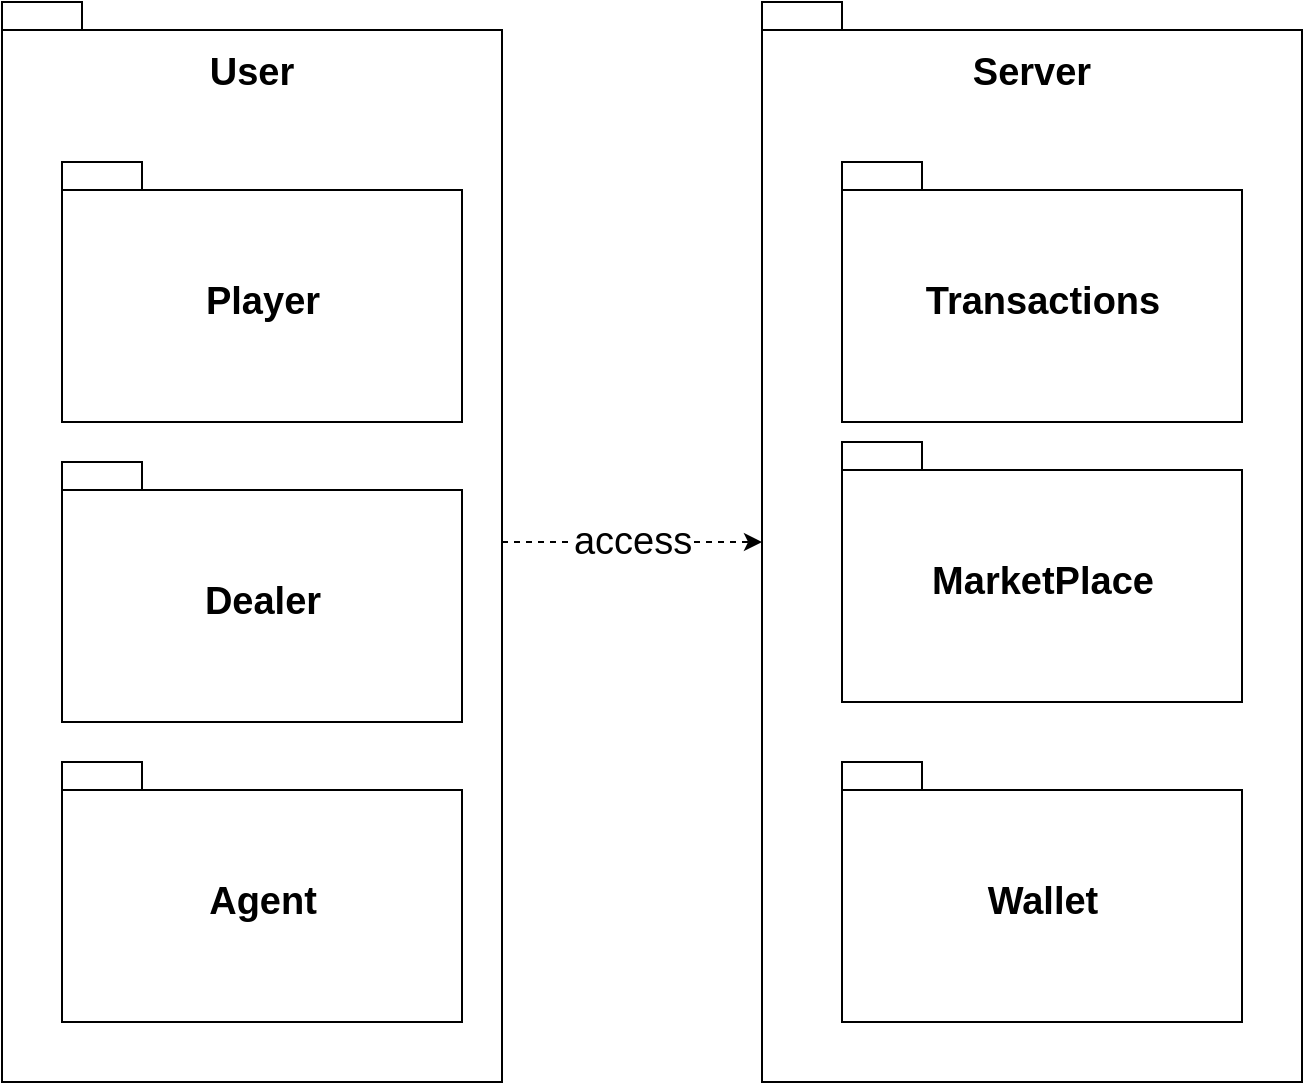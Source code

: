 <mxfile version="17.1.2" type="github">
  <diagram id="nUB3uoFpLbUTsr4dAyEl" name="Page-1">
    <mxGraphModel dx="1574" dy="883" grid="1" gridSize="10" guides="1" tooltips="1" connect="1" arrows="1" fold="1" page="1" pageScale="1" pageWidth="850" pageHeight="1100" math="0" shadow="0">
      <root>
        <mxCell id="0" />
        <mxCell id="1" parent="0" />
        <mxCell id="mt5wefGQPvI5fBmZUF5S-2" value="Player" style="shape=folder;fontStyle=1;spacingTop=10;tabWidth=40;tabHeight=14;tabPosition=left;html=1;fontSize=19;fillColor=none;" vertex="1" parent="1">
          <mxGeometry x="150" y="80" width="200" height="130" as="geometry" />
        </mxCell>
        <mxCell id="mt5wefGQPvI5fBmZUF5S-3" value="Dealer" style="shape=folder;fontStyle=1;spacingTop=10;tabWidth=40;tabHeight=14;tabPosition=left;html=1;fontSize=19;fillColor=none;" vertex="1" parent="1">
          <mxGeometry x="150" y="230" width="200" height="130" as="geometry" />
        </mxCell>
        <mxCell id="mt5wefGQPvI5fBmZUF5S-4" value="Agent" style="shape=folder;fontStyle=1;spacingTop=10;tabWidth=40;tabHeight=14;tabPosition=left;html=1;fontSize=19;fillColor=none;" vertex="1" parent="1">
          <mxGeometry x="150" y="380" width="200" height="130" as="geometry" />
        </mxCell>
        <mxCell id="mt5wefGQPvI5fBmZUF5S-13" value="access" style="edgeStyle=orthogonalEdgeStyle;rounded=0;orthogonalLoop=1;jettySize=auto;html=1;fontSize=19;dashed=1;" edge="1" parent="1" source="mt5wefGQPvI5fBmZUF5S-5" target="mt5wefGQPvI5fBmZUF5S-11">
          <mxGeometry relative="1" as="geometry" />
        </mxCell>
        <mxCell id="mt5wefGQPvI5fBmZUF5S-5" value="" style="shape=folder;fontStyle=1;spacingTop=10;tabWidth=40;tabHeight=14;tabPosition=left;html=1;fontSize=19;fillColor=none;" vertex="1" parent="1">
          <mxGeometry x="120" width="250" height="540" as="geometry" />
        </mxCell>
        <mxCell id="mt5wefGQPvI5fBmZUF5S-6" value="User" style="text;align=center;fontStyle=1;verticalAlign=middle;spacingLeft=3;spacingRight=3;strokeColor=none;rotatable=0;points=[[0,0.5],[1,0.5]];portConstraint=eastwest;fontSize=19;fillColor=none;" vertex="1" parent="1">
          <mxGeometry x="205" y="20" width="80" height="26" as="geometry" />
        </mxCell>
        <mxCell id="mt5wefGQPvI5fBmZUF5S-8" value="Transactions" style="shape=folder;fontStyle=1;spacingTop=10;tabWidth=40;tabHeight=14;tabPosition=left;html=1;fontSize=19;fillColor=none;" vertex="1" parent="1">
          <mxGeometry x="540" y="80" width="200" height="130" as="geometry" />
        </mxCell>
        <mxCell id="mt5wefGQPvI5fBmZUF5S-9" value="MarketPlace" style="shape=folder;fontStyle=1;spacingTop=10;tabWidth=40;tabHeight=14;tabPosition=left;html=1;fontSize=19;fillColor=none;" vertex="1" parent="1">
          <mxGeometry x="540" y="220" width="200" height="130" as="geometry" />
        </mxCell>
        <mxCell id="mt5wefGQPvI5fBmZUF5S-10" value="Wallet" style="shape=folder;fontStyle=1;spacingTop=10;tabWidth=40;tabHeight=14;tabPosition=left;html=1;fontSize=19;fillColor=none;" vertex="1" parent="1">
          <mxGeometry x="540" y="380" width="200" height="130" as="geometry" />
        </mxCell>
        <mxCell id="mt5wefGQPvI5fBmZUF5S-11" value="" style="shape=folder;fontStyle=1;spacingTop=10;tabWidth=40;tabHeight=14;tabPosition=left;html=1;fontSize=19;fillColor=none;" vertex="1" parent="1">
          <mxGeometry x="500" width="270" height="540" as="geometry" />
        </mxCell>
        <mxCell id="mt5wefGQPvI5fBmZUF5S-12" value="Server" style="text;align=center;fontStyle=1;verticalAlign=middle;spacingLeft=3;spacingRight=3;strokeColor=none;rotatable=0;points=[[0,0.5],[1,0.5]];portConstraint=eastwest;fontSize=19;fillColor=none;" vertex="1" parent="1">
          <mxGeometry x="595" y="20" width="80" height="26" as="geometry" />
        </mxCell>
      </root>
    </mxGraphModel>
  </diagram>
</mxfile>
